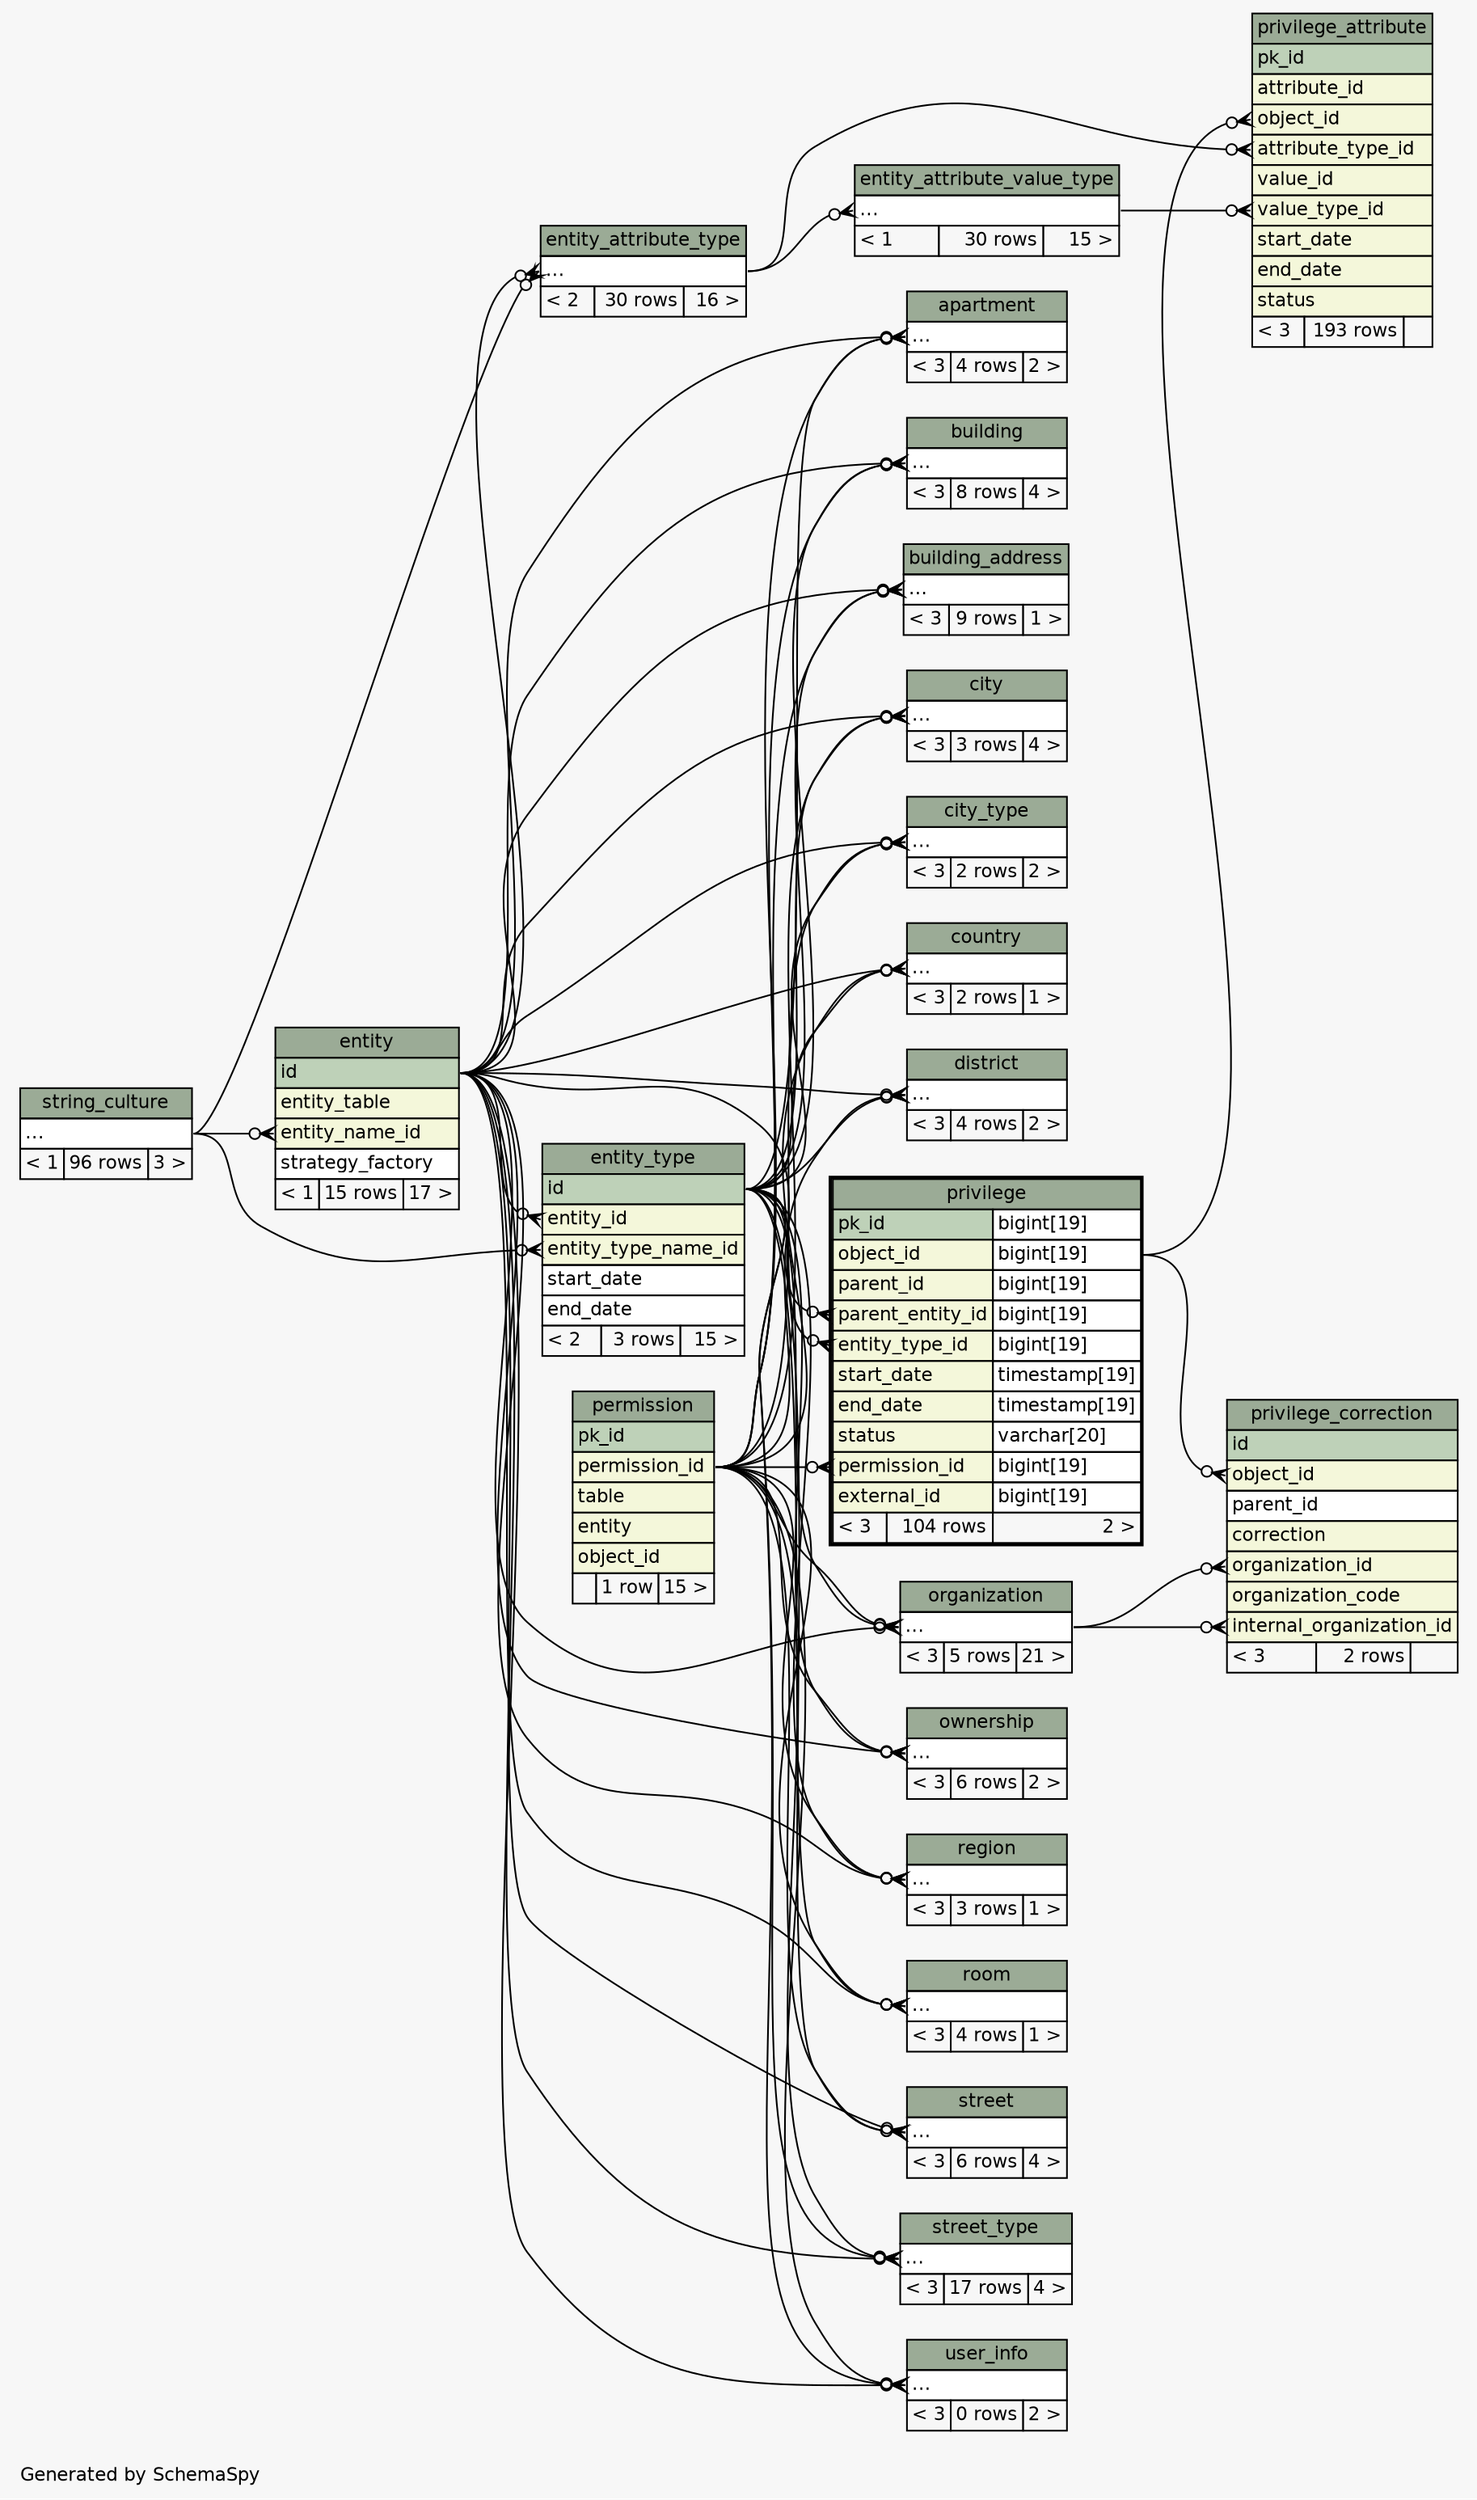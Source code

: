 // dot 2.28.0 on Windows 7 6.1
// SchemaSpy rev 590
digraph "twoDegreesRelationshipsDiagram" {
  graph [
    rankdir="RL"
    bgcolor="#f7f7f7"
    label="\nGenerated by SchemaSpy"
    labeljust="l"
    nodesep="0.18"
    ranksep="0.46"
    fontname="Helvetica"
    fontsize="11"
  ];
  node [
    fontname="Helvetica"
    fontsize="11"
    shape="plaintext"
  ];
  edge [
    arrowsize="0.8"
  ];
  "apartment":"elipses":w -> "entity_type":"id":e [arrowhead=none dir=back arrowtail=crowodot];
  "apartment":"elipses":w -> "entity":"id":e [arrowhead=none dir=back arrowtail=crowodot];
  "apartment":"elipses":w -> "permission":"permission_id":e [arrowhead=none dir=back arrowtail=crowodot];
  "building":"elipses":w -> "entity_type":"id":e [arrowhead=none dir=back arrowtail=crowodot];
  "building":"elipses":w -> "entity":"id":e [arrowhead=none dir=back arrowtail=crowodot];
  "building":"elipses":w -> "permission":"permission_id":e [arrowhead=none dir=back arrowtail=crowodot];
  "building_address":"elipses":w -> "entity_type":"id":e [arrowhead=none dir=back arrowtail=crowodot];
  "building_address":"elipses":w -> "entity":"id":e [arrowhead=none dir=back arrowtail=crowodot];
  "building_address":"elipses":w -> "permission":"permission_id":e [arrowhead=none dir=back arrowtail=crowodot];
  "city":"elipses":w -> "entity_type":"id":e [arrowhead=none dir=back arrowtail=crowodot];
  "city":"elipses":w -> "entity":"id":e [arrowhead=none dir=back arrowtail=crowodot];
  "city":"elipses":w -> "permission":"permission_id":e [arrowhead=none dir=back arrowtail=crowodot];
  "city_type":"elipses":w -> "entity_type":"id":e [arrowhead=none dir=back arrowtail=crowodot];
  "city_type":"elipses":w -> "entity":"id":e [arrowhead=none dir=back arrowtail=crowodot];
  "city_type":"elipses":w -> "permission":"permission_id":e [arrowhead=none dir=back arrowtail=crowodot];
  "country":"elipses":w -> "entity_type":"id":e [arrowhead=none dir=back arrowtail=crowodot];
  "country":"elipses":w -> "entity":"id":e [arrowhead=none dir=back arrowtail=crowodot];
  "country":"elipses":w -> "permission":"permission_id":e [arrowhead=none dir=back arrowtail=crowodot];
  "district":"elipses":w -> "entity_type":"id":e [arrowhead=none dir=back arrowtail=crowodot];
  "district":"elipses":w -> "entity":"id":e [arrowhead=none dir=back arrowtail=crowodot];
  "district":"elipses":w -> "permission":"permission_id":e [arrowhead=none dir=back arrowtail=crowodot];
  "entity":"entity_name_id":w -> "string_culture":"elipses":e [arrowhead=none dir=back arrowtail=crowodot];
  "entity_attribute_type":"elipses":w -> "string_culture":"elipses":e [arrowhead=none dir=back arrowtail=crowodot];
  "entity_attribute_type":"elipses":w -> "entity":"id":e [arrowhead=none dir=back arrowtail=crowodot];
  "entity_attribute_value_type":"elipses":w -> "entity_attribute_type":"elipses":e [arrowhead=none dir=back arrowtail=crowodot];
  "entity_type":"entity_id":w -> "entity":"id":e [arrowhead=none dir=back arrowtail=crowodot];
  "entity_type":"entity_type_name_id":w -> "string_culture":"elipses":e [arrowhead=none dir=back arrowtail=crowodot];
  "organization":"elipses":w -> "entity_type":"id":e [arrowhead=none dir=back arrowtail=crowodot];
  "organization":"elipses":w -> "entity":"id":e [arrowhead=none dir=back arrowtail=crowodot];
  "organization":"elipses":w -> "permission":"permission_id":e [arrowhead=none dir=back arrowtail=crowodot];
  "ownership":"elipses":w -> "entity_type":"id":e [arrowhead=none dir=back arrowtail=crowodot];
  "ownership":"elipses":w -> "entity":"id":e [arrowhead=none dir=back arrowtail=crowodot];
  "ownership":"elipses":w -> "permission":"permission_id":e [arrowhead=none dir=back arrowtail=crowodot];
  "privilege":"entity_type_id":w -> "entity_type":"id":e [arrowhead=none dir=back arrowtail=crowodot];
  "privilege":"parent_entity_id":w -> "entity":"id":e [arrowhead=none dir=back arrowtail=crowodot];
  "privilege":"permission_id":w -> "permission":"permission_id":e [arrowhead=none dir=back arrowtail=crowodot];
  "privilege_attribute":"attribute_type_id":w -> "entity_attribute_type":"elipses":e [arrowhead=none dir=back arrowtail=crowodot];
  "privilege_attribute":"object_id":w -> "privilege":"object_id.type":e [arrowhead=none dir=back arrowtail=crowodot];
  "privilege_attribute":"value_type_id":w -> "entity_attribute_value_type":"elipses":e [arrowhead=none dir=back arrowtail=crowodot];
  "privilege_correction":"internal_organization_id":w -> "organization":"elipses":e [arrowhead=none dir=back arrowtail=crowodot];
  "privilege_correction":"object_id":w -> "privilege":"object_id.type":e [arrowhead=none dir=back arrowtail=crowodot];
  "privilege_correction":"organization_id":w -> "organization":"elipses":e [arrowhead=none dir=back arrowtail=crowodot];
  "region":"elipses":w -> "entity_type":"id":e [arrowhead=none dir=back arrowtail=crowodot];
  "region":"elipses":w -> "entity":"id":e [arrowhead=none dir=back arrowtail=crowodot];
  "region":"elipses":w -> "permission":"permission_id":e [arrowhead=none dir=back arrowtail=crowodot];
  "room":"elipses":w -> "entity_type":"id":e [arrowhead=none dir=back arrowtail=crowodot];
  "room":"elipses":w -> "entity":"id":e [arrowhead=none dir=back arrowtail=crowodot];
  "room":"elipses":w -> "permission":"permission_id":e [arrowhead=none dir=back arrowtail=crowodot];
  "street":"elipses":w -> "entity_type":"id":e [arrowhead=none dir=back arrowtail=crowodot];
  "street":"elipses":w -> "entity":"id":e [arrowhead=none dir=back arrowtail=crowodot];
  "street":"elipses":w -> "permission":"permission_id":e [arrowhead=none dir=back arrowtail=crowodot];
  "street_type":"elipses":w -> "entity_type":"id":e [arrowhead=none dir=back arrowtail=crowodot];
  "street_type":"elipses":w -> "entity":"id":e [arrowhead=none dir=back arrowtail=crowodot];
  "street_type":"elipses":w -> "permission":"permission_id":e [arrowhead=none dir=back arrowtail=crowodot];
  "user_info":"elipses":w -> "entity_type":"id":e [arrowhead=none dir=back arrowtail=crowodot];
  "user_info":"elipses":w -> "entity":"id":e [arrowhead=none dir=back arrowtail=crowodot];
  "user_info":"elipses":w -> "permission":"permission_id":e [arrowhead=none dir=back arrowtail=crowodot];
  "apartment" [
    label=<
    <TABLE BORDER="0" CELLBORDER="1" CELLSPACING="0" BGCOLOR="#ffffff">
      <TR><TD COLSPAN="3" BGCOLOR="#9bab96" ALIGN="CENTER">apartment</TD></TR>
      <TR><TD PORT="elipses" COLSPAN="3" ALIGN="LEFT">...</TD></TR>
      <TR><TD ALIGN="LEFT" BGCOLOR="#f7f7f7">&lt; 3</TD><TD ALIGN="RIGHT" BGCOLOR="#f7f7f7">4 rows</TD><TD ALIGN="RIGHT" BGCOLOR="#f7f7f7">2 &gt;</TD></TR>
    </TABLE>>
    URL="apartment.html"
    tooltip="apartment"
  ];
  "building" [
    label=<
    <TABLE BORDER="0" CELLBORDER="1" CELLSPACING="0" BGCOLOR="#ffffff">
      <TR><TD COLSPAN="3" BGCOLOR="#9bab96" ALIGN="CENTER">building</TD></TR>
      <TR><TD PORT="elipses" COLSPAN="3" ALIGN="LEFT">...</TD></TR>
      <TR><TD ALIGN="LEFT" BGCOLOR="#f7f7f7">&lt; 3</TD><TD ALIGN="RIGHT" BGCOLOR="#f7f7f7">8 rows</TD><TD ALIGN="RIGHT" BGCOLOR="#f7f7f7">4 &gt;</TD></TR>
    </TABLE>>
    URL="building.html"
    tooltip="building"
  ];
  "building_address" [
    label=<
    <TABLE BORDER="0" CELLBORDER="1" CELLSPACING="0" BGCOLOR="#ffffff">
      <TR><TD COLSPAN="3" BGCOLOR="#9bab96" ALIGN="CENTER">building_address</TD></TR>
      <TR><TD PORT="elipses" COLSPAN="3" ALIGN="LEFT">...</TD></TR>
      <TR><TD ALIGN="LEFT" BGCOLOR="#f7f7f7">&lt; 3</TD><TD ALIGN="RIGHT" BGCOLOR="#f7f7f7">9 rows</TD><TD ALIGN="RIGHT" BGCOLOR="#f7f7f7">1 &gt;</TD></TR>
    </TABLE>>
    URL="building_address.html"
    tooltip="building_address"
  ];
  "city" [
    label=<
    <TABLE BORDER="0" CELLBORDER="1" CELLSPACING="0" BGCOLOR="#ffffff">
      <TR><TD COLSPAN="3" BGCOLOR="#9bab96" ALIGN="CENTER">city</TD></TR>
      <TR><TD PORT="elipses" COLSPAN="3" ALIGN="LEFT">...</TD></TR>
      <TR><TD ALIGN="LEFT" BGCOLOR="#f7f7f7">&lt; 3</TD><TD ALIGN="RIGHT" BGCOLOR="#f7f7f7">3 rows</TD><TD ALIGN="RIGHT" BGCOLOR="#f7f7f7">4 &gt;</TD></TR>
    </TABLE>>
    URL="city.html"
    tooltip="city"
  ];
  "city_type" [
    label=<
    <TABLE BORDER="0" CELLBORDER="1" CELLSPACING="0" BGCOLOR="#ffffff">
      <TR><TD COLSPAN="3" BGCOLOR="#9bab96" ALIGN="CENTER">city_type</TD></TR>
      <TR><TD PORT="elipses" COLSPAN="3" ALIGN="LEFT">...</TD></TR>
      <TR><TD ALIGN="LEFT" BGCOLOR="#f7f7f7">&lt; 3</TD><TD ALIGN="RIGHT" BGCOLOR="#f7f7f7">2 rows</TD><TD ALIGN="RIGHT" BGCOLOR="#f7f7f7">2 &gt;</TD></TR>
    </TABLE>>
    URL="city_type.html"
    tooltip="city_type"
  ];
  "country" [
    label=<
    <TABLE BORDER="0" CELLBORDER="1" CELLSPACING="0" BGCOLOR="#ffffff">
      <TR><TD COLSPAN="3" BGCOLOR="#9bab96" ALIGN="CENTER">country</TD></TR>
      <TR><TD PORT="elipses" COLSPAN="3" ALIGN="LEFT">...</TD></TR>
      <TR><TD ALIGN="LEFT" BGCOLOR="#f7f7f7">&lt; 3</TD><TD ALIGN="RIGHT" BGCOLOR="#f7f7f7">2 rows</TD><TD ALIGN="RIGHT" BGCOLOR="#f7f7f7">1 &gt;</TD></TR>
    </TABLE>>
    URL="country.html"
    tooltip="country"
  ];
  "district" [
    label=<
    <TABLE BORDER="0" CELLBORDER="1" CELLSPACING="0" BGCOLOR="#ffffff">
      <TR><TD COLSPAN="3" BGCOLOR="#9bab96" ALIGN="CENTER">district</TD></TR>
      <TR><TD PORT="elipses" COLSPAN="3" ALIGN="LEFT">...</TD></TR>
      <TR><TD ALIGN="LEFT" BGCOLOR="#f7f7f7">&lt; 3</TD><TD ALIGN="RIGHT" BGCOLOR="#f7f7f7">4 rows</TD><TD ALIGN="RIGHT" BGCOLOR="#f7f7f7">2 &gt;</TD></TR>
    </TABLE>>
    URL="district.html"
    tooltip="district"
  ];
  "entity" [
    label=<
    <TABLE BORDER="0" CELLBORDER="1" CELLSPACING="0" BGCOLOR="#ffffff">
      <TR><TD COLSPAN="3" BGCOLOR="#9bab96" ALIGN="CENTER">entity</TD></TR>
      <TR><TD PORT="id" COLSPAN="3" BGCOLOR="#bed1b8" ALIGN="LEFT">id</TD></TR>
      <TR><TD PORT="entity_table" COLSPAN="3" BGCOLOR="#f4f7da" ALIGN="LEFT">entity_table</TD></TR>
      <TR><TD PORT="entity_name_id" COLSPAN="3" BGCOLOR="#f4f7da" ALIGN="LEFT">entity_name_id</TD></TR>
      <TR><TD PORT="strategy_factory" COLSPAN="3" ALIGN="LEFT">strategy_factory</TD></TR>
      <TR><TD ALIGN="LEFT" BGCOLOR="#f7f7f7">&lt; 1</TD><TD ALIGN="RIGHT" BGCOLOR="#f7f7f7">15 rows</TD><TD ALIGN="RIGHT" BGCOLOR="#f7f7f7">17 &gt;</TD></TR>
    </TABLE>>
    URL="entity.html"
    tooltip="entity"
  ];
  "entity_attribute_type" [
    label=<
    <TABLE BORDER="0" CELLBORDER="1" CELLSPACING="0" BGCOLOR="#ffffff">
      <TR><TD COLSPAN="3" BGCOLOR="#9bab96" ALIGN="CENTER">entity_attribute_type</TD></TR>
      <TR><TD PORT="elipses" COLSPAN="3" ALIGN="LEFT">...</TD></TR>
      <TR><TD ALIGN="LEFT" BGCOLOR="#f7f7f7">&lt; 2</TD><TD ALIGN="RIGHT" BGCOLOR="#f7f7f7">30 rows</TD><TD ALIGN="RIGHT" BGCOLOR="#f7f7f7">16 &gt;</TD></TR>
    </TABLE>>
    URL="entity_attribute_type.html"
    tooltip="entity_attribute_type"
  ];
  "entity_attribute_value_type" [
    label=<
    <TABLE BORDER="0" CELLBORDER="1" CELLSPACING="0" BGCOLOR="#ffffff">
      <TR><TD COLSPAN="3" BGCOLOR="#9bab96" ALIGN="CENTER">entity_attribute_value_type</TD></TR>
      <TR><TD PORT="elipses" COLSPAN="3" ALIGN="LEFT">...</TD></TR>
      <TR><TD ALIGN="LEFT" BGCOLOR="#f7f7f7">&lt; 1</TD><TD ALIGN="RIGHT" BGCOLOR="#f7f7f7">30 rows</TD><TD ALIGN="RIGHT" BGCOLOR="#f7f7f7">15 &gt;</TD></TR>
    </TABLE>>
    URL="entity_attribute_value_type.html"
    tooltip="entity_attribute_value_type"
  ];
  "entity_type" [
    label=<
    <TABLE BORDER="0" CELLBORDER="1" CELLSPACING="0" BGCOLOR="#ffffff">
      <TR><TD COLSPAN="3" BGCOLOR="#9bab96" ALIGN="CENTER">entity_type</TD></TR>
      <TR><TD PORT="id" COLSPAN="3" BGCOLOR="#bed1b8" ALIGN="LEFT">id</TD></TR>
      <TR><TD PORT="entity_id" COLSPAN="3" BGCOLOR="#f4f7da" ALIGN="LEFT">entity_id</TD></TR>
      <TR><TD PORT="entity_type_name_id" COLSPAN="3" BGCOLOR="#f4f7da" ALIGN="LEFT">entity_type_name_id</TD></TR>
      <TR><TD PORT="start_date" COLSPAN="3" ALIGN="LEFT">start_date</TD></TR>
      <TR><TD PORT="end_date" COLSPAN="3" ALIGN="LEFT">end_date</TD></TR>
      <TR><TD ALIGN="LEFT" BGCOLOR="#f7f7f7">&lt; 2</TD><TD ALIGN="RIGHT" BGCOLOR="#f7f7f7">3 rows</TD><TD ALIGN="RIGHT" BGCOLOR="#f7f7f7">15 &gt;</TD></TR>
    </TABLE>>
    URL="entity_type.html"
    tooltip="entity_type"
  ];
  "organization" [
    label=<
    <TABLE BORDER="0" CELLBORDER="1" CELLSPACING="0" BGCOLOR="#ffffff">
      <TR><TD COLSPAN="3" BGCOLOR="#9bab96" ALIGN="CENTER">organization</TD></TR>
      <TR><TD PORT="elipses" COLSPAN="3" ALIGN="LEFT">...</TD></TR>
      <TR><TD ALIGN="LEFT" BGCOLOR="#f7f7f7">&lt; 3</TD><TD ALIGN="RIGHT" BGCOLOR="#f7f7f7">5 rows</TD><TD ALIGN="RIGHT" BGCOLOR="#f7f7f7">21 &gt;</TD></TR>
    </TABLE>>
    URL="organization.html"
    tooltip="organization"
  ];
  "ownership" [
    label=<
    <TABLE BORDER="0" CELLBORDER="1" CELLSPACING="0" BGCOLOR="#ffffff">
      <TR><TD COLSPAN="3" BGCOLOR="#9bab96" ALIGN="CENTER">ownership</TD></TR>
      <TR><TD PORT="elipses" COLSPAN="3" ALIGN="LEFT">...</TD></TR>
      <TR><TD ALIGN="LEFT" BGCOLOR="#f7f7f7">&lt; 3</TD><TD ALIGN="RIGHT" BGCOLOR="#f7f7f7">6 rows</TD><TD ALIGN="RIGHT" BGCOLOR="#f7f7f7">2 &gt;</TD></TR>
    </TABLE>>
    URL="ownership.html"
    tooltip="ownership"
  ];
  "permission" [
    label=<
    <TABLE BORDER="0" CELLBORDER="1" CELLSPACING="0" BGCOLOR="#ffffff">
      <TR><TD COLSPAN="3" BGCOLOR="#9bab96" ALIGN="CENTER">permission</TD></TR>
      <TR><TD PORT="pk_id" COLSPAN="3" BGCOLOR="#bed1b8" ALIGN="LEFT">pk_id</TD></TR>
      <TR><TD PORT="permission_id" COLSPAN="3" BGCOLOR="#f4f7da" ALIGN="LEFT">permission_id</TD></TR>
      <TR><TD PORT="table" COLSPAN="3" BGCOLOR="#f4f7da" ALIGN="LEFT">table</TD></TR>
      <TR><TD PORT="entity" COLSPAN="3" BGCOLOR="#f4f7da" ALIGN="LEFT">entity</TD></TR>
      <TR><TD PORT="object_id" COLSPAN="3" BGCOLOR="#f4f7da" ALIGN="LEFT">object_id</TD></TR>
      <TR><TD ALIGN="LEFT" BGCOLOR="#f7f7f7">  </TD><TD ALIGN="RIGHT" BGCOLOR="#f7f7f7">1 row</TD><TD ALIGN="RIGHT" BGCOLOR="#f7f7f7">15 &gt;</TD></TR>
    </TABLE>>
    URL="permission.html"
    tooltip="permission"
  ];
  "privilege" [
    label=<
    <TABLE BORDER="2" CELLBORDER="1" CELLSPACING="0" BGCOLOR="#ffffff">
      <TR><TD COLSPAN="3" BGCOLOR="#9bab96" ALIGN="CENTER">privilege</TD></TR>
      <TR><TD PORT="pk_id" COLSPAN="2" BGCOLOR="#bed1b8" ALIGN="LEFT">pk_id</TD><TD PORT="pk_id.type" ALIGN="LEFT">bigint[19]</TD></TR>
      <TR><TD PORT="object_id" COLSPAN="2" BGCOLOR="#f4f7da" ALIGN="LEFT">object_id</TD><TD PORT="object_id.type" ALIGN="LEFT">bigint[19]</TD></TR>
      <TR><TD PORT="parent_id" COLSPAN="2" BGCOLOR="#f4f7da" ALIGN="LEFT">parent_id</TD><TD PORT="parent_id.type" ALIGN="LEFT">bigint[19]</TD></TR>
      <TR><TD PORT="parent_entity_id" COLSPAN="2" BGCOLOR="#f4f7da" ALIGN="LEFT">parent_entity_id</TD><TD PORT="parent_entity_id.type" ALIGN="LEFT">bigint[19]</TD></TR>
      <TR><TD PORT="entity_type_id" COLSPAN="2" BGCOLOR="#f4f7da" ALIGN="LEFT">entity_type_id</TD><TD PORT="entity_type_id.type" ALIGN="LEFT">bigint[19]</TD></TR>
      <TR><TD PORT="start_date" COLSPAN="2" BGCOLOR="#f4f7da" ALIGN="LEFT">start_date</TD><TD PORT="start_date.type" ALIGN="LEFT">timestamp[19]</TD></TR>
      <TR><TD PORT="end_date" COLSPAN="2" BGCOLOR="#f4f7da" ALIGN="LEFT">end_date</TD><TD PORT="end_date.type" ALIGN="LEFT">timestamp[19]</TD></TR>
      <TR><TD PORT="status" COLSPAN="2" BGCOLOR="#f4f7da" ALIGN="LEFT">status</TD><TD PORT="status.type" ALIGN="LEFT">varchar[20]</TD></TR>
      <TR><TD PORT="permission_id" COLSPAN="2" BGCOLOR="#f4f7da" ALIGN="LEFT">permission_id</TD><TD PORT="permission_id.type" ALIGN="LEFT">bigint[19]</TD></TR>
      <TR><TD PORT="external_id" COLSPAN="2" BGCOLOR="#f4f7da" ALIGN="LEFT">external_id</TD><TD PORT="external_id.type" ALIGN="LEFT">bigint[19]</TD></TR>
      <TR><TD ALIGN="LEFT" BGCOLOR="#f7f7f7">&lt; 3</TD><TD ALIGN="RIGHT" BGCOLOR="#f7f7f7">104 rows</TD><TD ALIGN="RIGHT" BGCOLOR="#f7f7f7">2 &gt;</TD></TR>
    </TABLE>>
    URL="privilege.html"
    tooltip="privilege"
  ];
  "privilege_attribute" [
    label=<
    <TABLE BORDER="0" CELLBORDER="1" CELLSPACING="0" BGCOLOR="#ffffff">
      <TR><TD COLSPAN="3" BGCOLOR="#9bab96" ALIGN="CENTER">privilege_attribute</TD></TR>
      <TR><TD PORT="pk_id" COLSPAN="3" BGCOLOR="#bed1b8" ALIGN="LEFT">pk_id</TD></TR>
      <TR><TD PORT="attribute_id" COLSPAN="3" BGCOLOR="#f4f7da" ALIGN="LEFT">attribute_id</TD></TR>
      <TR><TD PORT="object_id" COLSPAN="3" BGCOLOR="#f4f7da" ALIGN="LEFT">object_id</TD></TR>
      <TR><TD PORT="attribute_type_id" COLSPAN="3" BGCOLOR="#f4f7da" ALIGN="LEFT">attribute_type_id</TD></TR>
      <TR><TD PORT="value_id" COLSPAN="3" BGCOLOR="#f4f7da" ALIGN="LEFT">value_id</TD></TR>
      <TR><TD PORT="value_type_id" COLSPAN="3" BGCOLOR="#f4f7da" ALIGN="LEFT">value_type_id</TD></TR>
      <TR><TD PORT="start_date" COLSPAN="3" BGCOLOR="#f4f7da" ALIGN="LEFT">start_date</TD></TR>
      <TR><TD PORT="end_date" COLSPAN="3" BGCOLOR="#f4f7da" ALIGN="LEFT">end_date</TD></TR>
      <TR><TD PORT="status" COLSPAN="3" BGCOLOR="#f4f7da" ALIGN="LEFT">status</TD></TR>
      <TR><TD ALIGN="LEFT" BGCOLOR="#f7f7f7">&lt; 3</TD><TD ALIGN="RIGHT" BGCOLOR="#f7f7f7">193 rows</TD><TD ALIGN="RIGHT" BGCOLOR="#f7f7f7">  </TD></TR>
    </TABLE>>
    URL="privilege_attribute.html"
    tooltip="privilege_attribute"
  ];
  "privilege_correction" [
    label=<
    <TABLE BORDER="0" CELLBORDER="1" CELLSPACING="0" BGCOLOR="#ffffff">
      <TR><TD COLSPAN="3" BGCOLOR="#9bab96" ALIGN="CENTER">privilege_correction</TD></TR>
      <TR><TD PORT="id" COLSPAN="3" BGCOLOR="#bed1b8" ALIGN="LEFT">id</TD></TR>
      <TR><TD PORT="object_id" COLSPAN="3" BGCOLOR="#f4f7da" ALIGN="LEFT">object_id</TD></TR>
      <TR><TD PORT="parent_id" COLSPAN="3" ALIGN="LEFT">parent_id</TD></TR>
      <TR><TD PORT="correction" COLSPAN="3" BGCOLOR="#f4f7da" ALIGN="LEFT">correction</TD></TR>
      <TR><TD PORT="organization_id" COLSPAN="3" BGCOLOR="#f4f7da" ALIGN="LEFT">organization_id</TD></TR>
      <TR><TD PORT="organization_code" COLSPAN="3" BGCOLOR="#f4f7da" ALIGN="LEFT">organization_code</TD></TR>
      <TR><TD PORT="internal_organization_id" COLSPAN="3" BGCOLOR="#f4f7da" ALIGN="LEFT">internal_organization_id</TD></TR>
      <TR><TD ALIGN="LEFT" BGCOLOR="#f7f7f7">&lt; 3</TD><TD ALIGN="RIGHT" BGCOLOR="#f7f7f7">2 rows</TD><TD ALIGN="RIGHT" BGCOLOR="#f7f7f7">  </TD></TR>
    </TABLE>>
    URL="privilege_correction.html"
    tooltip="privilege_correction"
  ];
  "region" [
    label=<
    <TABLE BORDER="0" CELLBORDER="1" CELLSPACING="0" BGCOLOR="#ffffff">
      <TR><TD COLSPAN="3" BGCOLOR="#9bab96" ALIGN="CENTER">region</TD></TR>
      <TR><TD PORT="elipses" COLSPAN="3" ALIGN="LEFT">...</TD></TR>
      <TR><TD ALIGN="LEFT" BGCOLOR="#f7f7f7">&lt; 3</TD><TD ALIGN="RIGHT" BGCOLOR="#f7f7f7">3 rows</TD><TD ALIGN="RIGHT" BGCOLOR="#f7f7f7">1 &gt;</TD></TR>
    </TABLE>>
    URL="region.html"
    tooltip="region"
  ];
  "room" [
    label=<
    <TABLE BORDER="0" CELLBORDER="1" CELLSPACING="0" BGCOLOR="#ffffff">
      <TR><TD COLSPAN="3" BGCOLOR="#9bab96" ALIGN="CENTER">room</TD></TR>
      <TR><TD PORT="elipses" COLSPAN="3" ALIGN="LEFT">...</TD></TR>
      <TR><TD ALIGN="LEFT" BGCOLOR="#f7f7f7">&lt; 3</TD><TD ALIGN="RIGHT" BGCOLOR="#f7f7f7">4 rows</TD><TD ALIGN="RIGHT" BGCOLOR="#f7f7f7">1 &gt;</TD></TR>
    </TABLE>>
    URL="room.html"
    tooltip="room"
  ];
  "street" [
    label=<
    <TABLE BORDER="0" CELLBORDER="1" CELLSPACING="0" BGCOLOR="#ffffff">
      <TR><TD COLSPAN="3" BGCOLOR="#9bab96" ALIGN="CENTER">street</TD></TR>
      <TR><TD PORT="elipses" COLSPAN="3" ALIGN="LEFT">...</TD></TR>
      <TR><TD ALIGN="LEFT" BGCOLOR="#f7f7f7">&lt; 3</TD><TD ALIGN="RIGHT" BGCOLOR="#f7f7f7">6 rows</TD><TD ALIGN="RIGHT" BGCOLOR="#f7f7f7">4 &gt;</TD></TR>
    </TABLE>>
    URL="street.html"
    tooltip="street"
  ];
  "street_type" [
    label=<
    <TABLE BORDER="0" CELLBORDER="1" CELLSPACING="0" BGCOLOR="#ffffff">
      <TR><TD COLSPAN="3" BGCOLOR="#9bab96" ALIGN="CENTER">street_type</TD></TR>
      <TR><TD PORT="elipses" COLSPAN="3" ALIGN="LEFT">...</TD></TR>
      <TR><TD ALIGN="LEFT" BGCOLOR="#f7f7f7">&lt; 3</TD><TD ALIGN="RIGHT" BGCOLOR="#f7f7f7">17 rows</TD><TD ALIGN="RIGHT" BGCOLOR="#f7f7f7">4 &gt;</TD></TR>
    </TABLE>>
    URL="street_type.html"
    tooltip="street_type"
  ];
  "string_culture" [
    label=<
    <TABLE BORDER="0" CELLBORDER="1" CELLSPACING="0" BGCOLOR="#ffffff">
      <TR><TD COLSPAN="3" BGCOLOR="#9bab96" ALIGN="CENTER">string_culture</TD></TR>
      <TR><TD PORT="elipses" COLSPAN="3" ALIGN="LEFT">...</TD></TR>
      <TR><TD ALIGN="LEFT" BGCOLOR="#f7f7f7">&lt; 1</TD><TD ALIGN="RIGHT" BGCOLOR="#f7f7f7">96 rows</TD><TD ALIGN="RIGHT" BGCOLOR="#f7f7f7">3 &gt;</TD></TR>
    </TABLE>>
    URL="string_culture.html"
    tooltip="string_culture"
  ];
  "user_info" [
    label=<
    <TABLE BORDER="0" CELLBORDER="1" CELLSPACING="0" BGCOLOR="#ffffff">
      <TR><TD COLSPAN="3" BGCOLOR="#9bab96" ALIGN="CENTER">user_info</TD></TR>
      <TR><TD PORT="elipses" COLSPAN="3" ALIGN="LEFT">...</TD></TR>
      <TR><TD ALIGN="LEFT" BGCOLOR="#f7f7f7">&lt; 3</TD><TD ALIGN="RIGHT" BGCOLOR="#f7f7f7">0 rows</TD><TD ALIGN="RIGHT" BGCOLOR="#f7f7f7">2 &gt;</TD></TR>
    </TABLE>>
    URL="user_info.html"
    tooltip="user_info"
  ];
}
